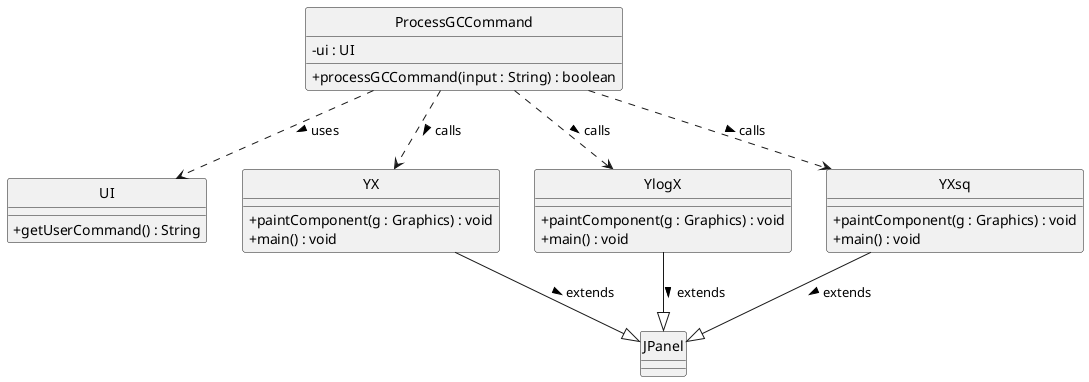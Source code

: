 @startuml

hide circle
skinparam classAttributeIconSize 0

class ProcessGCCommand {
    -ui : UI
    +processGCCommand(input : String) : boolean
}

class UI {
    +getUserCommand() : String
}

class YX {
    +paintComponent(g : Graphics) : void
    +main() : void
}

class YlogX {
    +paintComponent(g : Graphics) : void
    +main() : void
}

class YXsq {
    +paintComponent(g : Graphics) : void
    +main() : void
}

ProcessGCCommand .down.> UI : uses >
ProcessGCCommand ..> YX : calls >
ProcessGCCommand ..> YlogX : calls >
ProcessGCCommand ..> YXsq : calls >

YX --|> JPanel : extends >
YlogX --|> JPanel : extends >
YXsq --|> JPanel : extends >

@enduml
